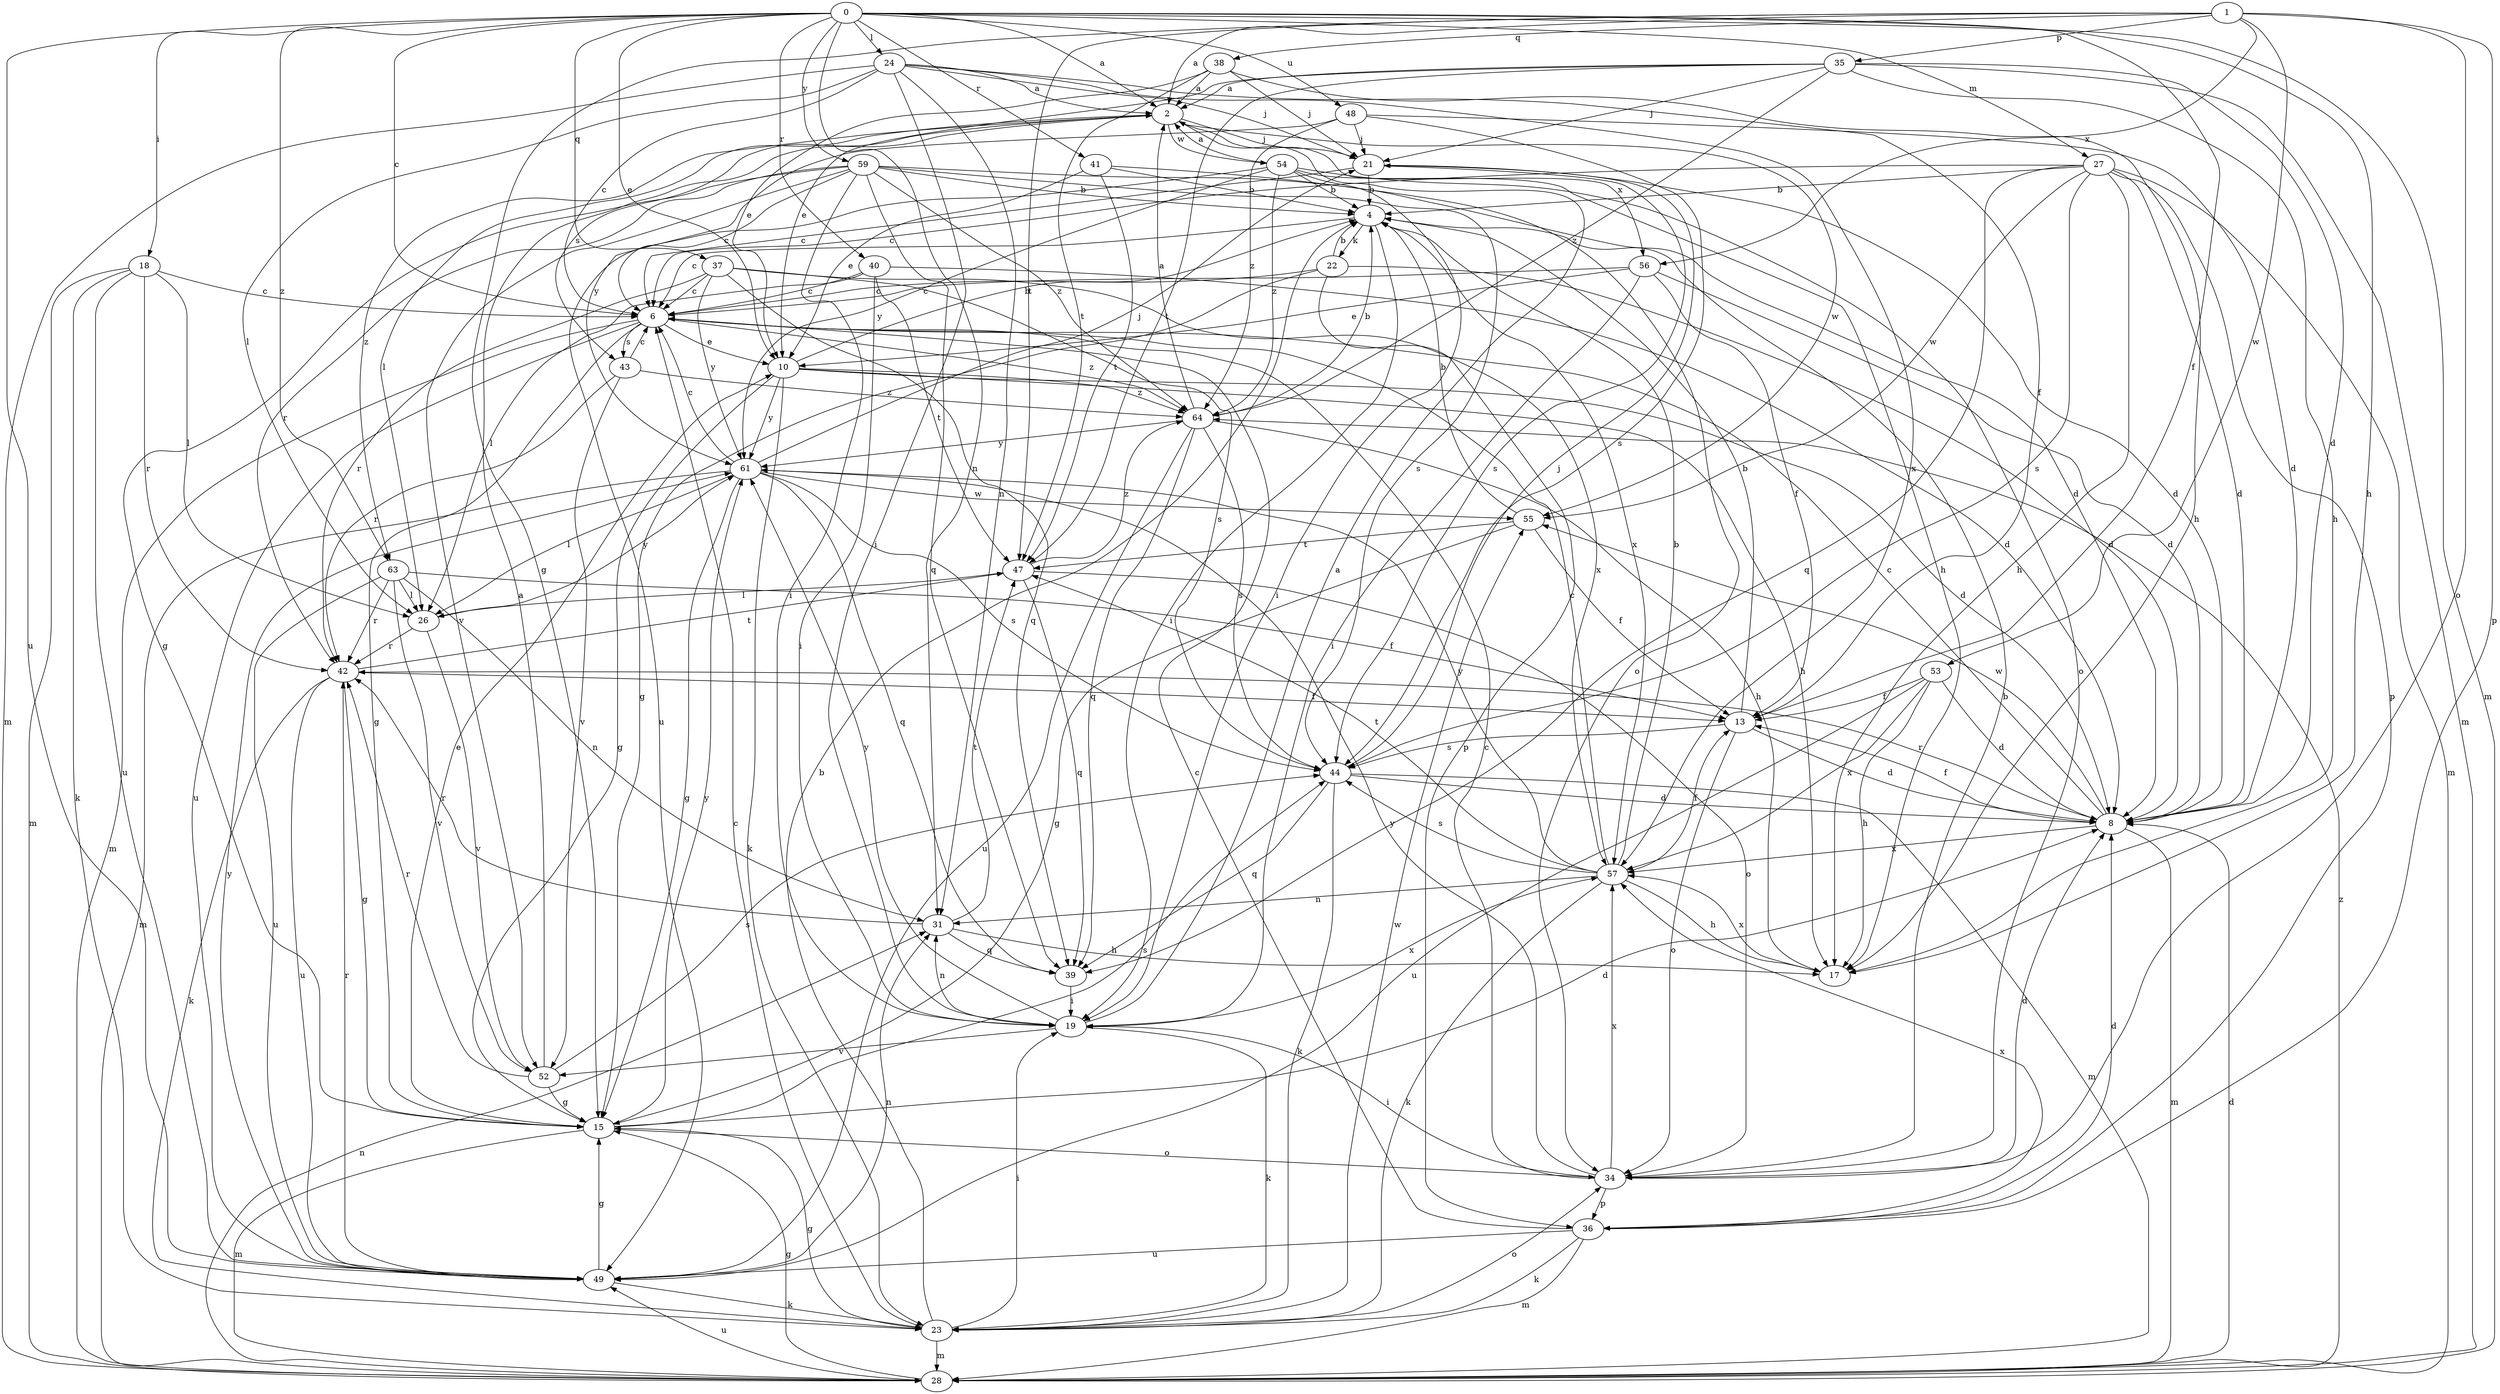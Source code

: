 strict digraph  {
0;
1;
2;
4;
6;
8;
10;
13;
15;
17;
18;
19;
21;
22;
23;
24;
26;
27;
28;
31;
34;
35;
36;
37;
38;
39;
40;
41;
42;
43;
44;
47;
48;
49;
52;
53;
54;
55;
56;
57;
59;
61;
63;
64;
0 -> 2  [label=a];
0 -> 6  [label=c];
0 -> 10  [label=e];
0 -> 13  [label=f];
0 -> 17  [label=h];
0 -> 18  [label=i];
0 -> 24  [label=l];
0 -> 27  [label=m];
0 -> 28  [label=m];
0 -> 31  [label=n];
0 -> 37  [label=q];
0 -> 40  [label=r];
0 -> 41  [label=r];
0 -> 48  [label=u];
0 -> 49  [label=u];
0 -> 59  [label=y];
0 -> 63  [label=z];
1 -> 2  [label=a];
1 -> 15  [label=g];
1 -> 34  [label=o];
1 -> 35  [label=p];
1 -> 36  [label=p];
1 -> 38  [label=q];
1 -> 47  [label=t];
1 -> 53  [label=w];
1 -> 56  [label=x];
2 -> 21  [label=j];
2 -> 26  [label=l];
2 -> 43  [label=s];
2 -> 54  [label=w];
2 -> 55  [label=w];
2 -> 56  [label=x];
2 -> 63  [label=z];
4 -> 6  [label=c];
4 -> 19  [label=i];
4 -> 22  [label=k];
4 -> 57  [label=x];
6 -> 10  [label=e];
6 -> 15  [label=g];
6 -> 28  [label=m];
6 -> 43  [label=s];
6 -> 49  [label=u];
6 -> 64  [label=z];
8 -> 6  [label=c];
8 -> 13  [label=f];
8 -> 28  [label=m];
8 -> 42  [label=r];
8 -> 55  [label=w];
8 -> 57  [label=x];
10 -> 4  [label=b];
10 -> 8  [label=d];
10 -> 15  [label=g];
10 -> 17  [label=h];
10 -> 23  [label=k];
10 -> 61  [label=y];
10 -> 64  [label=z];
13 -> 4  [label=b];
13 -> 8  [label=d];
13 -> 34  [label=o];
13 -> 44  [label=s];
15 -> 8  [label=d];
15 -> 10  [label=e];
15 -> 28  [label=m];
15 -> 34  [label=o];
15 -> 44  [label=s];
15 -> 61  [label=y];
17 -> 57  [label=x];
18 -> 6  [label=c];
18 -> 23  [label=k];
18 -> 26  [label=l];
18 -> 28  [label=m];
18 -> 42  [label=r];
18 -> 49  [label=u];
19 -> 2  [label=a];
19 -> 23  [label=k];
19 -> 31  [label=n];
19 -> 52  [label=v];
19 -> 57  [label=x];
19 -> 61  [label=y];
21 -> 4  [label=b];
21 -> 6  [label=c];
21 -> 8  [label=d];
21 -> 44  [label=s];
22 -> 4  [label=b];
22 -> 6  [label=c];
22 -> 8  [label=d];
22 -> 15  [label=g];
22 -> 36  [label=p];
23 -> 4  [label=b];
23 -> 6  [label=c];
23 -> 15  [label=g];
23 -> 19  [label=i];
23 -> 28  [label=m];
23 -> 34  [label=o];
23 -> 55  [label=w];
24 -> 2  [label=a];
24 -> 6  [label=c];
24 -> 13  [label=f];
24 -> 19  [label=i];
24 -> 21  [label=j];
24 -> 26  [label=l];
24 -> 28  [label=m];
24 -> 31  [label=n];
24 -> 57  [label=x];
26 -> 42  [label=r];
26 -> 52  [label=v];
26 -> 61  [label=y];
27 -> 4  [label=b];
27 -> 6  [label=c];
27 -> 8  [label=d];
27 -> 17  [label=h];
27 -> 28  [label=m];
27 -> 36  [label=p];
27 -> 39  [label=q];
27 -> 44  [label=s];
27 -> 55  [label=w];
28 -> 8  [label=d];
28 -> 15  [label=g];
28 -> 31  [label=n];
28 -> 49  [label=u];
28 -> 64  [label=z];
31 -> 17  [label=h];
31 -> 39  [label=q];
31 -> 42  [label=r];
31 -> 47  [label=t];
34 -> 4  [label=b];
34 -> 6  [label=c];
34 -> 8  [label=d];
34 -> 19  [label=i];
34 -> 36  [label=p];
34 -> 57  [label=x];
34 -> 61  [label=y];
35 -> 2  [label=a];
35 -> 8  [label=d];
35 -> 10  [label=e];
35 -> 17  [label=h];
35 -> 21  [label=j];
35 -> 28  [label=m];
35 -> 47  [label=t];
35 -> 64  [label=z];
36 -> 6  [label=c];
36 -> 8  [label=d];
36 -> 23  [label=k];
36 -> 28  [label=m];
36 -> 49  [label=u];
36 -> 57  [label=x];
37 -> 6  [label=c];
37 -> 39  [label=q];
37 -> 42  [label=r];
37 -> 44  [label=s];
37 -> 57  [label=x];
37 -> 61  [label=y];
38 -> 2  [label=a];
38 -> 10  [label=e];
38 -> 17  [label=h];
38 -> 21  [label=j];
38 -> 47  [label=t];
39 -> 19  [label=i];
40 -> 6  [label=c];
40 -> 8  [label=d];
40 -> 19  [label=i];
40 -> 26  [label=l];
40 -> 47  [label=t];
41 -> 4  [label=b];
41 -> 10  [label=e];
41 -> 34  [label=o];
41 -> 47  [label=t];
42 -> 13  [label=f];
42 -> 15  [label=g];
42 -> 23  [label=k];
42 -> 47  [label=t];
42 -> 49  [label=u];
43 -> 6  [label=c];
43 -> 42  [label=r];
43 -> 52  [label=v];
43 -> 64  [label=z];
44 -> 8  [label=d];
44 -> 21  [label=j];
44 -> 23  [label=k];
44 -> 28  [label=m];
44 -> 39  [label=q];
47 -> 26  [label=l];
47 -> 34  [label=o];
47 -> 39  [label=q];
47 -> 64  [label=z];
48 -> 8  [label=d];
48 -> 21  [label=j];
48 -> 44  [label=s];
48 -> 61  [label=y];
48 -> 64  [label=z];
49 -> 15  [label=g];
49 -> 23  [label=k];
49 -> 31  [label=n];
49 -> 42  [label=r];
49 -> 61  [label=y];
52 -> 2  [label=a];
52 -> 15  [label=g];
52 -> 42  [label=r];
52 -> 44  [label=s];
53 -> 8  [label=d];
53 -> 13  [label=f];
53 -> 17  [label=h];
53 -> 49  [label=u];
53 -> 57  [label=x];
54 -> 2  [label=a];
54 -> 4  [label=b];
54 -> 17  [label=h];
54 -> 19  [label=i];
54 -> 34  [label=o];
54 -> 49  [label=u];
54 -> 61  [label=y];
54 -> 64  [label=z];
55 -> 4  [label=b];
55 -> 13  [label=f];
55 -> 15  [label=g];
55 -> 47  [label=t];
56 -> 6  [label=c];
56 -> 8  [label=d];
56 -> 10  [label=e];
56 -> 13  [label=f];
56 -> 19  [label=i];
57 -> 4  [label=b];
57 -> 6  [label=c];
57 -> 13  [label=f];
57 -> 17  [label=h];
57 -> 23  [label=k];
57 -> 31  [label=n];
57 -> 44  [label=s];
57 -> 47  [label=t];
57 -> 61  [label=y];
59 -> 4  [label=b];
59 -> 6  [label=c];
59 -> 8  [label=d];
59 -> 15  [label=g];
59 -> 19  [label=i];
59 -> 39  [label=q];
59 -> 42  [label=r];
59 -> 44  [label=s];
59 -> 52  [label=v];
59 -> 64  [label=z];
61 -> 6  [label=c];
61 -> 15  [label=g];
61 -> 21  [label=j];
61 -> 26  [label=l];
61 -> 28  [label=m];
61 -> 39  [label=q];
61 -> 44  [label=s];
61 -> 55  [label=w];
63 -> 13  [label=f];
63 -> 26  [label=l];
63 -> 31  [label=n];
63 -> 42  [label=r];
63 -> 49  [label=u];
63 -> 52  [label=v];
64 -> 2  [label=a];
64 -> 4  [label=b];
64 -> 17  [label=h];
64 -> 39  [label=q];
64 -> 44  [label=s];
64 -> 49  [label=u];
64 -> 61  [label=y];
}
